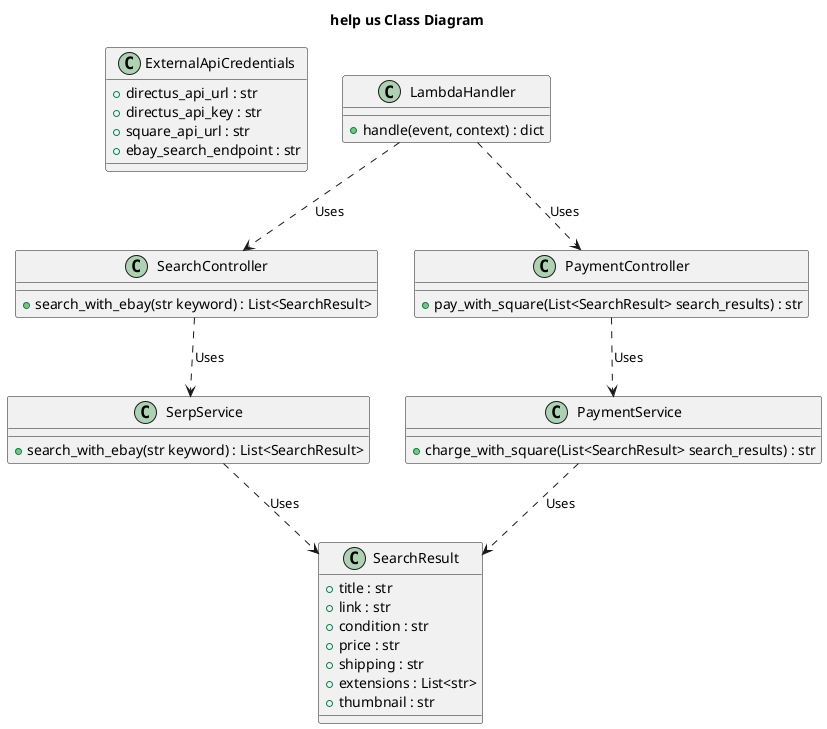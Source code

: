@startuml "help us Class Diagram"
title "help us Class Diagram"

class ExternalApiCredentials {
    + directus_api_url : str
    + directus_api_key : str
    + square_api_url : str
    + ebay_search_endpoint : str
}

class SerpService {
    + search_with_ebay(str keyword) : List<SearchResult> 
}

class PaymentService {
    + charge_with_square(List<SearchResult> search_results) : str
}

class SearchResult {
    + title : str
    + link : str
    + condition : str
    + price : str
    + shipping : str
    + extensions : List<str>
    + thumbnail : str
    
}

class SearchController {
    + search_with_ebay(str keyword) : List<SearchResult>
}

class PaymentController {
    + pay_with_square(List<SearchResult> search_results) : str
}

class LambdaHandler {
    + handle(event, context) : dict
}

SerpService ..> SearchResult : Uses

PaymentService ..> SearchResult : Uses

SearchController ..> SerpService : Uses

PaymentController ..> PaymentService : Uses

LambdaHandler ..> PaymentController : Uses

LambdaHandler ..> SearchController : Uses


@enduml

